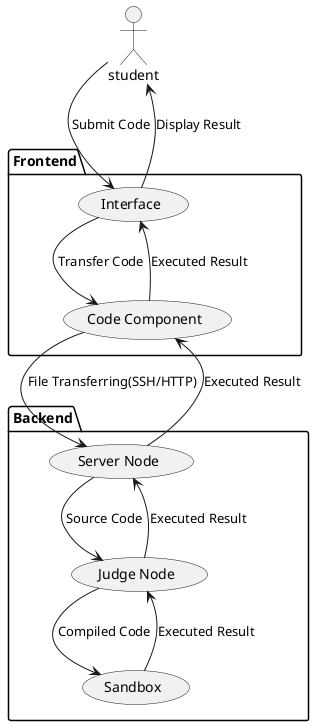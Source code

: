 ' 使用特定的数据库维护用户提交的历史代码。当用户修改代码提交评测后，系统将请求派发给评测服务器上的评测节点，判题程序对代码进行编译，并在执行器沙盒中执行，将输出结果反馈提交给前端，由前端反馈执行结果给用户查看，最后对递交的数据所属的数据库进行维护和更新。
@startuml
' left to right direction
actor student as st
package Frontend {
    usecase "Interface" as inter
    usecase "Code Component" as hc
}
package Backend {
  usecase "Server Node" as sn
  usecase "Judge Node" as jn
  usecase "Sandbox" as sb
}
st --> inter: "Submit Code"
inter --> hc: "Transfer Code"
hc --> sn: "File Transferring(SSH/HTTP)"
sn --> jn: "Source Code"
jn --> sb: "Compiled Code"
sb --> jn: "Executed Result"
jn --> sn: "Executed Result"
sn --> hc: "Executed Result"
hc --> inter: "Executed Result"
inter --> st: "Display Result"
@enduml